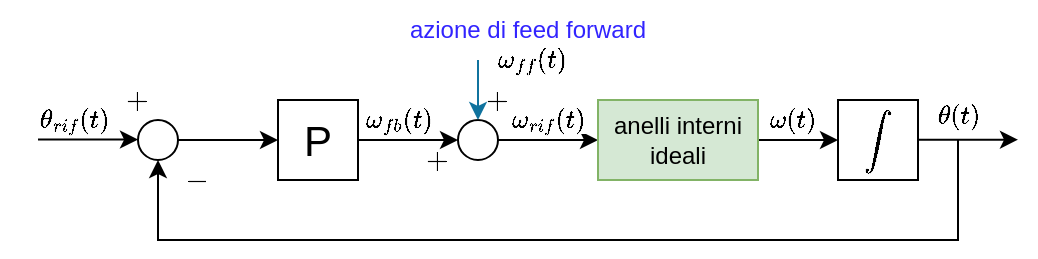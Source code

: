 <mxfile version="24.7.17">
  <diagram name="Pagina-1" id="p2mb_WPd82gIGzp3sELq">
    <mxGraphModel dx="811" dy="470" grid="1" gridSize="10" guides="1" tooltips="1" connect="1" arrows="1" fold="1" page="1" pageScale="1" pageWidth="827" pageHeight="1169" math="1" shadow="0">
      <root>
        <mxCell id="0" />
        <mxCell id="1" parent="0" />
        <mxCell id="HoMJeiOZbGOWn7QI3YgP-7" style="edgeStyle=orthogonalEdgeStyle;rounded=0;orthogonalLoop=1;jettySize=auto;html=1;entryX=0;entryY=0.5;entryDx=0;entryDy=0;" edge="1" parent="1" source="HoMJeiOZbGOWn7QI3YgP-1" target="HoMJeiOZbGOWn7QI3YgP-2">
          <mxGeometry relative="1" as="geometry" />
        </mxCell>
        <mxCell id="HoMJeiOZbGOWn7QI3YgP-1" value="" style="ellipse;whiteSpace=wrap;html=1;aspect=fixed;fillColor=none;" vertex="1" parent="1">
          <mxGeometry x="330" y="370" width="20" height="20" as="geometry" />
        </mxCell>
        <mxCell id="HoMJeiOZbGOWn7QI3YgP-8" style="edgeStyle=orthogonalEdgeStyle;rounded=0;orthogonalLoop=1;jettySize=auto;html=1;entryX=0;entryY=0.5;entryDx=0;entryDy=0;" edge="1" parent="1" source="HoMJeiOZbGOWn7QI3YgP-2" target="HoMJeiOZbGOWn7QI3YgP-3">
          <mxGeometry relative="1" as="geometry" />
        </mxCell>
        <mxCell id="HoMJeiOZbGOWn7QI3YgP-16" value="\(\omega_{fb}(t)\)" style="edgeLabel;html=1;align=center;verticalAlign=middle;resizable=0;points=[];" vertex="1" connectable="0" parent="HoMJeiOZbGOWn7QI3YgP-8">
          <mxGeometry x="-0.402" y="-1" relative="1" as="geometry">
            <mxPoint x="5" y="-11" as="offset" />
          </mxGeometry>
        </mxCell>
        <mxCell id="HoMJeiOZbGOWn7QI3YgP-2" value="P" style="rounded=0;whiteSpace=wrap;html=1;fillColor=none;fontSize=21;" vertex="1" parent="1">
          <mxGeometry x="400" y="360" width="40" height="40" as="geometry" />
        </mxCell>
        <mxCell id="HoMJeiOZbGOWn7QI3YgP-9" style="edgeStyle=orthogonalEdgeStyle;rounded=0;orthogonalLoop=1;jettySize=auto;html=1;entryX=0;entryY=0.5;entryDx=0;entryDy=0;" edge="1" parent="1" source="HoMJeiOZbGOWn7QI3YgP-3" target="HoMJeiOZbGOWn7QI3YgP-4">
          <mxGeometry relative="1" as="geometry" />
        </mxCell>
        <mxCell id="HoMJeiOZbGOWn7QI3YgP-23" value="\(\omega_{rif}(t)\)" style="edgeLabel;html=1;align=center;verticalAlign=middle;resizable=0;points=[];" vertex="1" connectable="0" parent="HoMJeiOZbGOWn7QI3YgP-9">
          <mxGeometry x="-0.248" y="1" relative="1" as="geometry">
            <mxPoint x="6" y="-9" as="offset" />
          </mxGeometry>
        </mxCell>
        <mxCell id="HoMJeiOZbGOWn7QI3YgP-3" value="" style="ellipse;whiteSpace=wrap;html=1;aspect=fixed;fillColor=none;" vertex="1" parent="1">
          <mxGeometry x="490" y="370" width="20" height="20" as="geometry" />
        </mxCell>
        <mxCell id="HoMJeiOZbGOWn7QI3YgP-10" style="edgeStyle=orthogonalEdgeStyle;rounded=0;orthogonalLoop=1;jettySize=auto;html=1;entryX=0;entryY=0.5;entryDx=0;entryDy=0;" edge="1" parent="1" source="HoMJeiOZbGOWn7QI3YgP-4" target="HoMJeiOZbGOWn7QI3YgP-5">
          <mxGeometry relative="1" as="geometry" />
        </mxCell>
        <mxCell id="HoMJeiOZbGOWn7QI3YgP-24" value="\(\omega(t)\)" style="edgeLabel;html=1;align=center;verticalAlign=middle;resizable=0;points=[];" vertex="1" connectable="0" parent="HoMJeiOZbGOWn7QI3YgP-10">
          <mxGeometry x="-0.16" y="1" relative="1" as="geometry">
            <mxPoint y="-9" as="offset" />
          </mxGeometry>
        </mxCell>
        <mxCell id="HoMJeiOZbGOWn7QI3YgP-4" value="anelli interni ideali" style="rounded=0;whiteSpace=wrap;html=1;fillColor=#d5e8d4;strokeColor=#82b366;" vertex="1" parent="1">
          <mxGeometry x="560" y="360" width="80" height="40" as="geometry" />
        </mxCell>
        <mxCell id="HoMJeiOZbGOWn7QI3YgP-5" value="\(\displaystyle\int\)" style="rounded=0;whiteSpace=wrap;html=1;fillColor=none;fontSize=12;" vertex="1" parent="1">
          <mxGeometry x="680" y="360" width="40" height="40" as="geometry" />
        </mxCell>
        <mxCell id="HoMJeiOZbGOWn7QI3YgP-12" style="edgeStyle=orthogonalEdgeStyle;rounded=0;orthogonalLoop=1;jettySize=auto;html=1;entryX=0;entryY=0.5;entryDx=0;entryDy=0;" edge="1" parent="1">
          <mxGeometry relative="1" as="geometry">
            <mxPoint x="280" y="379.8" as="sourcePoint" />
            <mxPoint x="330" y="379.8" as="targetPoint" />
          </mxGeometry>
        </mxCell>
        <mxCell id="HoMJeiOZbGOWn7QI3YgP-14" value="\(\theta_{rif}(t)\)" style="edgeLabel;html=1;align=center;verticalAlign=middle;resizable=0;points=[];" vertex="1" connectable="0" parent="HoMJeiOZbGOWn7QI3YgP-12">
          <mxGeometry x="-0.288" y="2" relative="1" as="geometry">
            <mxPoint y="-8" as="offset" />
          </mxGeometry>
        </mxCell>
        <mxCell id="HoMJeiOZbGOWn7QI3YgP-13" style="edgeStyle=orthogonalEdgeStyle;rounded=0;orthogonalLoop=1;jettySize=auto;html=1;entryX=0;entryY=0.5;entryDx=0;entryDy=0;" edge="1" parent="1">
          <mxGeometry relative="1" as="geometry">
            <mxPoint x="720" y="379.86" as="sourcePoint" />
            <mxPoint x="770" y="379.86" as="targetPoint" />
          </mxGeometry>
        </mxCell>
        <mxCell id="HoMJeiOZbGOWn7QI3YgP-18" value="\(\omega_{ff}(t)\)" style="edgeLabel;html=1;align=center;verticalAlign=middle;resizable=0;points=[];" vertex="1" connectable="0" parent="1">
          <mxGeometry x="490.002" y="380" as="geometry">
            <mxPoint x="37" y="-40" as="offset" />
          </mxGeometry>
        </mxCell>
        <mxCell id="HoMJeiOZbGOWn7QI3YgP-19" value="azione di feed forward" style="text;html=1;align=center;verticalAlign=middle;whiteSpace=wrap;rounded=0;fontColor=#3224FF;" vertex="1" parent="1">
          <mxGeometry x="460" y="310" width="130" height="30" as="geometry" />
        </mxCell>
        <mxCell id="HoMJeiOZbGOWn7QI3YgP-21" value="\(+\)" style="text;html=1;align=center;verticalAlign=middle;whiteSpace=wrap;rounded=0;" vertex="1" parent="1">
          <mxGeometry x="500" y="350" width="20" height="20" as="geometry" />
        </mxCell>
        <mxCell id="HoMJeiOZbGOWn7QI3YgP-22" value="\(+\)" style="text;html=1;align=center;verticalAlign=middle;whiteSpace=wrap;rounded=0;" vertex="1" parent="1">
          <mxGeometry x="470" y="380" width="20" height="20" as="geometry" />
        </mxCell>
        <mxCell id="HoMJeiOZbGOWn7QI3YgP-25" value="\(\theta(t)\)" style="edgeLabel;html=1;align=center;verticalAlign=middle;resizable=0;points=[];" vertex="1" connectable="0" parent="1">
          <mxGeometry x="740" y="370" as="geometry">
            <mxPoint y="-2" as="offset" />
          </mxGeometry>
        </mxCell>
        <mxCell id="HoMJeiOZbGOWn7QI3YgP-26" value="\(+\)" style="text;html=1;align=center;verticalAlign=middle;whiteSpace=wrap;rounded=0;" vertex="1" parent="1">
          <mxGeometry x="320" y="350" width="20" height="20" as="geometry" />
        </mxCell>
        <mxCell id="HoMJeiOZbGOWn7QI3YgP-27" value="" style="endArrow=classic;html=1;rounded=0;entryX=0.5;entryY=1;entryDx=0;entryDy=0;" edge="1" parent="1" target="HoMJeiOZbGOWn7QI3YgP-1">
          <mxGeometry width="50" height="50" relative="1" as="geometry">
            <mxPoint x="740" y="380" as="sourcePoint" />
            <mxPoint x="520" y="320" as="targetPoint" />
            <Array as="points">
              <mxPoint x="740" y="430" />
              <mxPoint x="340" y="430" />
            </Array>
          </mxGeometry>
        </mxCell>
        <mxCell id="HoMJeiOZbGOWn7QI3YgP-28" value="\(-\)" style="text;html=1;align=center;verticalAlign=middle;whiteSpace=wrap;rounded=0;" vertex="1" parent="1">
          <mxGeometry x="350" y="390" width="20" height="20" as="geometry" />
        </mxCell>
        <mxCell id="HoMJeiOZbGOWn7QI3YgP-29" style="edgeStyle=orthogonalEdgeStyle;rounded=0;orthogonalLoop=1;jettySize=auto;html=1;entryX=0;entryY=1;entryDx=0;entryDy=0;fillColor=#b1ddf0;strokeColor=#10739e;" edge="1" parent="1" target="HoMJeiOZbGOWn7QI3YgP-21">
          <mxGeometry relative="1" as="geometry">
            <mxPoint x="500" y="340" as="sourcePoint" />
            <mxPoint x="510" y="349.81" as="targetPoint" />
          </mxGeometry>
        </mxCell>
      </root>
    </mxGraphModel>
  </diagram>
</mxfile>
